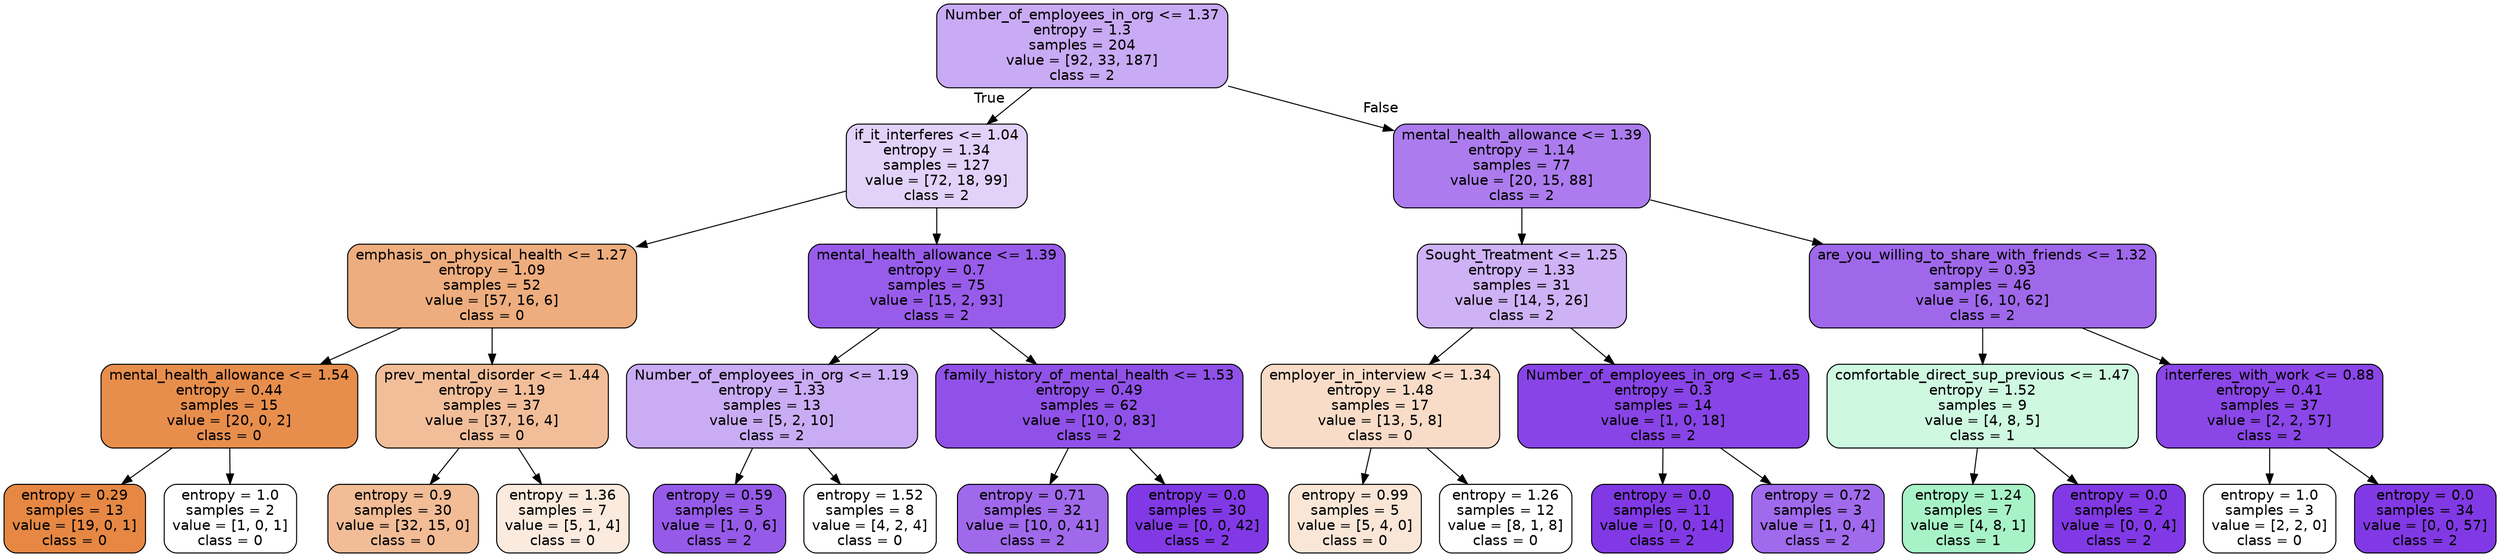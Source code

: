digraph Tree {
node [shape=box, style="filled, rounded", color="black", fontname=helvetica] ;
edge [fontname=helvetica] ;
0 [label="Number_of_employees_in_org <= 1.37\nentropy = 1.3\nsamples = 204\nvalue = [92, 33, 187]\nclass = 2", fillcolor="#c9aaf4"] ;
1 [label="if_it_interferes <= 1.04\nentropy = 1.34\nsamples = 127\nvalue = [72, 18, 99]\nclass = 2", fillcolor="#e2d1f9"] ;
0 -> 1 [labeldistance=2.5, labelangle=45, headlabel="True"] ;
2 [label="emphasis_on_physical_health <= 1.27\nentropy = 1.09\nsamples = 52\nvalue = [57, 16, 6]\nclass = 0", fillcolor="#eead7e"] ;
1 -> 2 ;
3 [label="mental_health_allowance <= 1.54\nentropy = 0.44\nsamples = 15\nvalue = [20, 0, 2]\nclass = 0", fillcolor="#e88e4d"] ;
2 -> 3 ;
4 [label="entropy = 0.29\nsamples = 13\nvalue = [19, 0, 1]\nclass = 0", fillcolor="#e68843"] ;
3 -> 4 ;
5 [label="entropy = 1.0\nsamples = 2\nvalue = [1, 0, 1]\nclass = 0", fillcolor="#ffffff"] ;
3 -> 5 ;
6 [label="prev_mental_disorder <= 1.44\nentropy = 1.19\nsamples = 37\nvalue = [37, 16, 4]\nclass = 0", fillcolor="#f2be9a"] ;
2 -> 6 ;
7 [label="entropy = 0.9\nsamples = 30\nvalue = [32, 15, 0]\nclass = 0", fillcolor="#f1bc96"] ;
6 -> 7 ;
8 [label="entropy = 1.36\nsamples = 7\nvalue = [5, 1, 4]\nclass = 0", fillcolor="#fbeade"] ;
6 -> 8 ;
9 [label="mental_health_allowance <= 1.39\nentropy = 0.7\nsamples = 75\nvalue = [15, 2, 93]\nclass = 2", fillcolor="#985cea"] ;
1 -> 9 ;
10 [label="Number_of_employees_in_org <= 1.19\nentropy = 1.33\nsamples = 13\nvalue = [5, 2, 10]\nclass = 2", fillcolor="#caacf4"] ;
9 -> 10 ;
11 [label="entropy = 0.59\nsamples = 5\nvalue = [1, 0, 6]\nclass = 2", fillcolor="#965ae9"] ;
10 -> 11 ;
12 [label="entropy = 1.52\nsamples = 8\nvalue = [4, 2, 4]\nclass = 0", fillcolor="#ffffff"] ;
10 -> 12 ;
13 [label="family_history_of_mental_health <= 1.53\nentropy = 0.49\nsamples = 62\nvalue = [10, 0, 83]\nclass = 2", fillcolor="#9051e8"] ;
9 -> 13 ;
14 [label="entropy = 0.71\nsamples = 32\nvalue = [10, 0, 41]\nclass = 2", fillcolor="#a069eb"] ;
13 -> 14 ;
15 [label="entropy = 0.0\nsamples = 30\nvalue = [0, 0, 42]\nclass = 2", fillcolor="#8139e5"] ;
13 -> 15 ;
16 [label="mental_health_allowance <= 1.39\nentropy = 1.14\nsamples = 77\nvalue = [20, 15, 88]\nclass = 2", fillcolor="#ac7cee"] ;
0 -> 16 [labeldistance=2.5, labelangle=-45, headlabel="False"] ;
17 [label="Sought_Treatment <= 1.25\nentropy = 1.33\nsamples = 31\nvalue = [14, 5, 26]\nclass = 2", fillcolor="#ceb2f5"] ;
16 -> 17 ;
18 [label="employer_in_interview <= 1.34\nentropy = 1.48\nsamples = 17\nvalue = [13, 5, 8]\nclass = 0", fillcolor="#f8dcc8"] ;
17 -> 18 ;
19 [label="entropy = 0.99\nsamples = 5\nvalue = [5, 4, 0]\nclass = 0", fillcolor="#fae6d7"] ;
18 -> 19 ;
20 [label="entropy = 1.26\nsamples = 12\nvalue = [8, 1, 8]\nclass = 0", fillcolor="#ffffff"] ;
18 -> 20 ;
21 [label="Number_of_employees_in_org <= 1.65\nentropy = 0.3\nsamples = 14\nvalue = [1, 0, 18]\nclass = 2", fillcolor="#8844e6"] ;
17 -> 21 ;
22 [label="entropy = 0.0\nsamples = 11\nvalue = [0, 0, 14]\nclass = 2", fillcolor="#8139e5"] ;
21 -> 22 ;
23 [label="entropy = 0.72\nsamples = 3\nvalue = [1, 0, 4]\nclass = 2", fillcolor="#a06aec"] ;
21 -> 23 ;
24 [label="are_you_willing_to_share_with_friends <= 1.32\nentropy = 0.93\nsamples = 46\nvalue = [6, 10, 62]\nclass = 2", fillcolor="#9f68eb"] ;
16 -> 24 ;
25 [label="comfortable_direct_sup_previous <= 1.47\nentropy = 1.52\nsamples = 9\nvalue = [4, 8, 5]\nclass = 1", fillcolor="#cef8e0"] ;
24 -> 25 ;
26 [label="entropy = 1.24\nsamples = 7\nvalue = [4, 8, 1]\nclass = 1", fillcolor="#a7f3c7"] ;
25 -> 26 ;
27 [label="entropy = 0.0\nsamples = 2\nvalue = [0, 0, 4]\nclass = 2", fillcolor="#8139e5"] ;
25 -> 27 ;
28 [label="interferes_with_work <= 0.88\nentropy = 0.41\nsamples = 37\nvalue = [2, 2, 57]\nclass = 2", fillcolor="#8a46e7"] ;
24 -> 28 ;
29 [label="entropy = 1.0\nsamples = 3\nvalue = [2, 2, 0]\nclass = 0", fillcolor="#ffffff"] ;
28 -> 29 ;
30 [label="entropy = 0.0\nsamples = 34\nvalue = [0, 0, 57]\nclass = 2", fillcolor="#8139e5"] ;
28 -> 30 ;
}